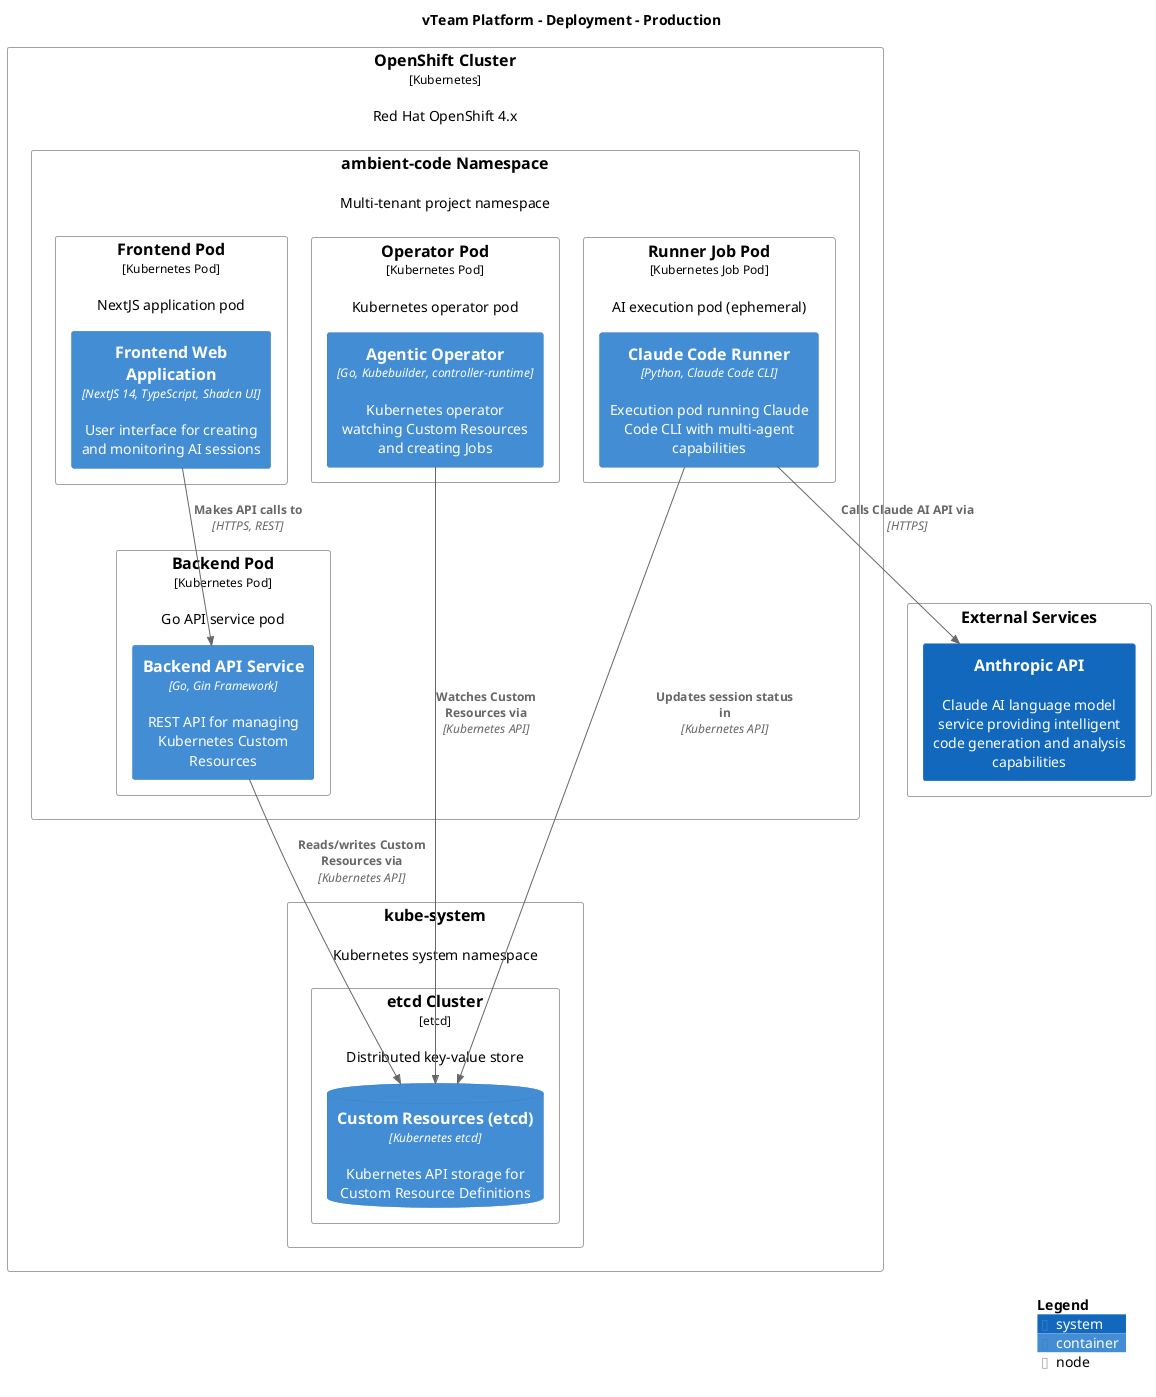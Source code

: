 @startuml
set separator none
title vTeam Platform - Deployment - Production

top to bottom direction

!include <C4/C4>
!include <C4/C4_Context>
!include <C4/C4_Container>
!include <C4/C4_Deployment>

Deployment_Node(Production.OpenShiftCluster, "OpenShift Cluster", $type="Kubernetes", $descr="Red Hat OpenShift 4.x", $tags="", $link="") {
  Deployment_Node(Production.OpenShiftCluster.ambientcodeNamespace, "ambient-code Namespace", $type="", $descr="Multi-tenant project namespace", $tags="", $link="") {
    Deployment_Node(Production.OpenShiftCluster.ambientcodeNamespace.FrontendPod, "Frontend Pod", $type="Kubernetes Pod", $descr="NextJS application pod", $tags="", $link="") {
      Container(Production.OpenShiftCluster.ambientcodeNamespace.FrontendPod.FrontendWebApplication_1, "Frontend Web Application", $techn="NextJS 14, TypeScript, Shadcn UI", $descr="User interface for creating and monitoring AI sessions", $tags="", $link="")
    }

    Deployment_Node(Production.OpenShiftCluster.ambientcodeNamespace.BackendPod, "Backend Pod", $type="Kubernetes Pod", $descr="Go API service pod", $tags="", $link="") {
      Container(Production.OpenShiftCluster.ambientcodeNamespace.BackendPod.BackendAPIService_1, "Backend API Service", $techn="Go, Gin Framework", $descr="REST API for managing Kubernetes Custom Resources", $tags="", $link="")
    }

    Deployment_Node(Production.OpenShiftCluster.ambientcodeNamespace.OperatorPod, "Operator Pod", $type="Kubernetes Pod", $descr="Kubernetes operator pod", $tags="", $link="") {
      Container(Production.OpenShiftCluster.ambientcodeNamespace.OperatorPod.AgenticOperator_1, "Agentic Operator", $techn="Go, Kubebuilder, controller-runtime", $descr="Kubernetes operator watching Custom Resources and creating Jobs", $tags="", $link="")
    }

    Deployment_Node(Production.OpenShiftCluster.ambientcodeNamespace.RunnerJobPod, "Runner Job Pod", $type="Kubernetes Job Pod", $descr="AI execution pod (ephemeral)", $tags="", $link="") {
      Container(Production.OpenShiftCluster.ambientcodeNamespace.RunnerJobPod.ClaudeCodeRunner_1, "Claude Code Runner", $techn="Python, Claude Code CLI", $descr="Execution pod running Claude Code CLI with multi-agent capabilities", $tags="", $link="")
    }

  }

  Deployment_Node(Production.OpenShiftCluster.kubesystem, "kube-system", $type="", $descr="Kubernetes system namespace", $tags="", $link="") {
    Deployment_Node(Production.OpenShiftCluster.kubesystem.etcdCluster, "etcd Cluster", $type="etcd", $descr="Distributed key-value store", $tags="", $link="") {
      ContainerDb(Production.OpenShiftCluster.kubesystem.etcdCluster.CustomResourcesetcd_1, "Custom Resources (etcd)", $techn="Kubernetes etcd", $descr="Kubernetes API storage for Custom Resource Definitions", $tags="", $link="")
    }

  }

}

Deployment_Node(Production.ExternalServices, "External Services", $type="", $descr="", $tags="", $link="") {
  System(Production.ExternalServices.AnthropicAPI_1, "Anthropic API", $descr="Claude AI language model service providing intelligent code generation and analysis capabilities", $tags="", $link="")
}

Rel(Production.OpenShiftCluster.ambientcodeNamespace.FrontendPod.FrontendWebApplication_1, Production.OpenShiftCluster.ambientcodeNamespace.BackendPod.BackendAPIService_1, "Makes API calls to", $techn="HTTPS, REST", $tags="", $link="")
Rel(Production.OpenShiftCluster.ambientcodeNamespace.BackendPod.BackendAPIService_1, Production.OpenShiftCluster.kubesystem.etcdCluster.CustomResourcesetcd_1, "Reads/writes Custom Resources via", $techn="Kubernetes API", $tags="", $link="")
Rel(Production.OpenShiftCluster.ambientcodeNamespace.OperatorPod.AgenticOperator_1, Production.OpenShiftCluster.kubesystem.etcdCluster.CustomResourcesetcd_1, "Watches Custom Resources via", $techn="Kubernetes API", $tags="", $link="")
Rel(Production.OpenShiftCluster.ambientcodeNamespace.RunnerJobPod.ClaudeCodeRunner_1, Production.OpenShiftCluster.kubesystem.etcdCluster.CustomResourcesetcd_1, "Updates session status in", $techn="Kubernetes API", $tags="", $link="")
Rel(Production.OpenShiftCluster.ambientcodeNamespace.RunnerJobPod.ClaudeCodeRunner_1, Production.ExternalServices.AnthropicAPI_1, "Calls Claude AI API via", $techn="HTTPS", $tags="", $link="")

SHOW_LEGEND(true)
@enduml